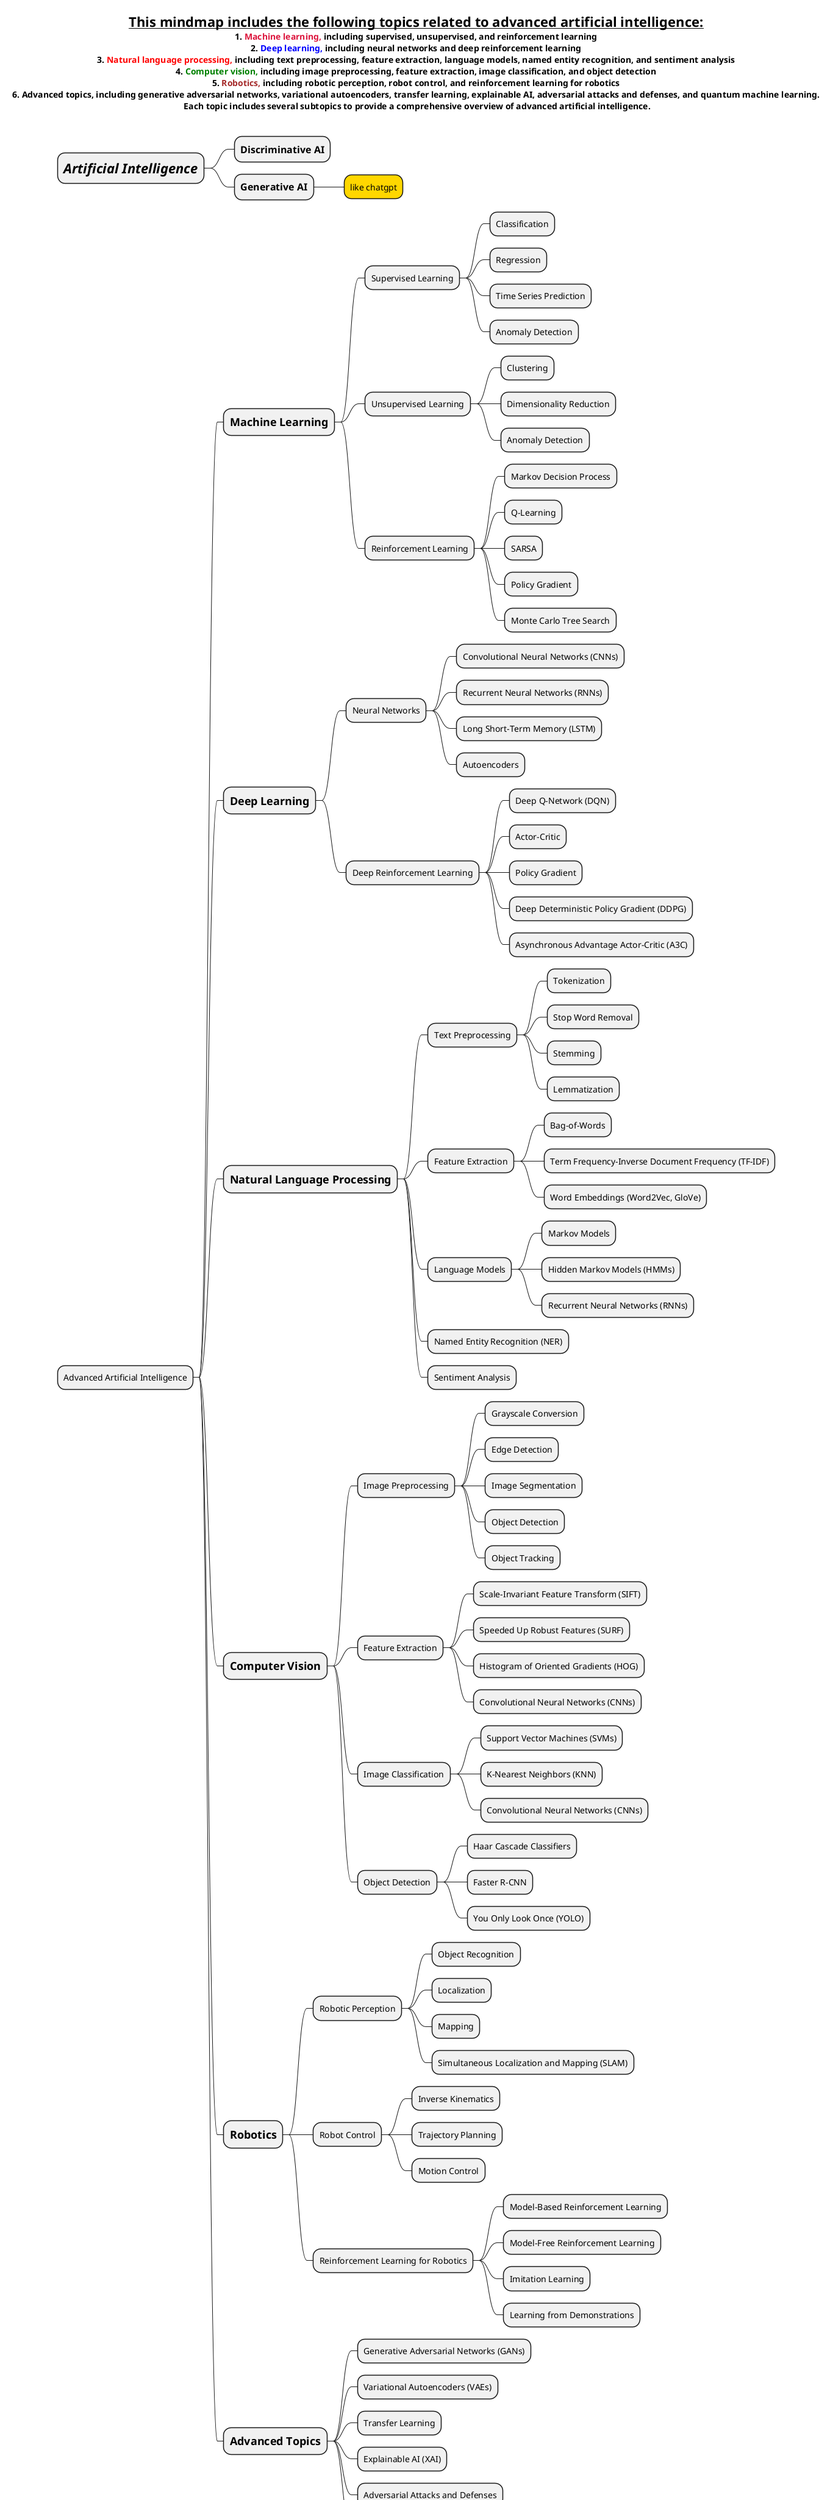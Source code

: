 @startmindmap
title = __This mindmap includes the following topics related to advanced artificial intelligence:__ \n1. <color #crimson>Machine learning,</color> including supervised, unsupervised, and reinforcement learning\n2. <color #blue>Deep learning,</color> including neural networks and deep reinforcement learning\n3. <color #red>Natural language processing,</color> including text preprocessing, feature extraction, language models, named entity recognition, and sentiment analysis\n4. <color #green>Computer vision,</color> including image preprocessing, feature extraction, image classification, and object detection\n5. <color #brown>Robotics,</color> including robotic perception, robot control, and reinforcement learning for robotics\n6. Advanced topics, including generative adversarial networks, variational autoencoders, transfer learning, explainable AI, adversarial attacks and defenses, and quantum machine learning.\n Each topic includes several subtopics to provide a comprehensive overview of advanced artificial intelligence.\n

* =//Artificial Intelligence//
** ==Discriminative AI
** ==Generative AI
***[#gold] like chatgpt
* Advanced Artificial Intelligence
** =Machine Learning
*** Supervised Learning
**** Classification
**** Regression
**** Time Series Prediction
**** Anomaly Detection
*** Unsupervised Learning
**** Clustering
**** Dimensionality Reduction
**** Anomaly Detection
*** Reinforcement Learning
**** Markov Decision Process
**** Q-Learning
**** SARSA
**** Policy Gradient
**** Monte Carlo Tree Search
** =Deep Learning
*** Neural Networks
**** Convolutional Neural Networks (CNNs)
**** Recurrent Neural Networks (RNNs)
**** Long Short-Term Memory (LSTM)
**** Autoencoders
*** Deep Reinforcement Learning
**** Deep Q-Network (DQN)
**** Actor-Critic
**** Policy Gradient
**** Deep Deterministic Policy Gradient (DDPG)
**** Asynchronous Advantage Actor-Critic (A3C)
** =Natural Language Processing
*** Text Preprocessing
**** Tokenization
**** Stop Word Removal
**** Stemming
**** Lemmatization
*** Feature Extraction
**** Bag-of-Words
**** Term Frequency-Inverse Document Frequency (TF-IDF)
**** Word Embeddings (Word2Vec, GloVe)
*** Language Models
**** Markov Models
**** Hidden Markov Models (HMMs)
**** Recurrent Neural Networks (RNNs)
*** Named Entity Recognition (NER)
*** Sentiment Analysis
** =Computer Vision
*** Image Preprocessing
**** Grayscale Conversion
**** Edge Detection
**** Image Segmentation
**** Object Detection
**** Object Tracking
*** Feature Extraction
**** Scale-Invariant Feature Transform (SIFT)
**** Speeded Up Robust Features (SURF)
**** Histogram of Oriented Gradients (HOG)
**** Convolutional Neural Networks (CNNs)
*** Image Classification
**** Support Vector Machines (SVMs)
**** K-Nearest Neighbors (KNN)
**** Convolutional Neural Networks (CNNs)
*** Object Detection
**** Haar Cascade Classifiers
**** Faster R-CNN
**** You Only Look Once (YOLO)
** =Robotics
*** Robotic Perception
**** Object Recognition
**** Localization
**** Mapping
**** Simultaneous Localization and Mapping (SLAM)
*** Robot Control
**** Inverse Kinematics
**** Trajectory Planning
**** Motion Control
*** Reinforcement Learning for Robotics
**** Model-Based Reinforcement Learning
**** Model-Free Reinforcement Learning
**** Imitation Learning
**** Learning from Demonstrations
** =Advanced Topics
*** Generative Adversarial Networks (GANs)
*** Variational Autoencoders (VAEs)
*** Transfer Learning
*** Explainable AI (XAI)
*** Adversarial Attacks and Defenses
*** Quantum Machine Learning
@endmindmap
